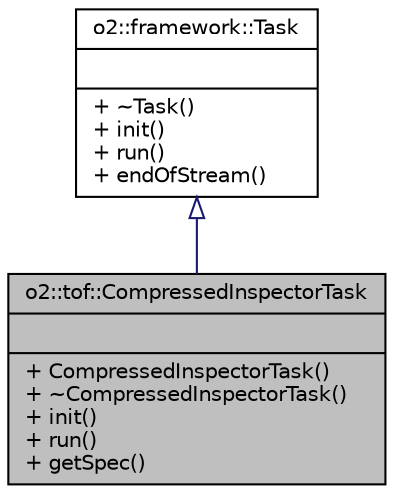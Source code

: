 digraph "o2::tof::CompressedInspectorTask"
{
 // INTERACTIVE_SVG=YES
  bgcolor="transparent";
  edge [fontname="Helvetica",fontsize="10",labelfontname="Helvetica",labelfontsize="10"];
  node [fontname="Helvetica",fontsize="10",shape=record];
  Node0 [label="{o2::tof::CompressedInspectorTask\n||+ CompressedInspectorTask()\l+ ~CompressedInspectorTask()\l+ init()\l+ run()\l+ getSpec()\l}",height=0.2,width=0.4,color="black", fillcolor="grey75", style="filled", fontcolor="black"];
  Node1 -> Node0 [dir="back",color="midnightblue",fontsize="10",style="solid",arrowtail="onormal",fontname="Helvetica"];
  Node1 [label="{o2::framework::Task\n||+ ~Task()\l+ init()\l+ run()\l+ endOfStream()\l}",height=0.2,width=0.4,color="black",URL="$de/dac/classo2_1_1framework_1_1Task.html"];
}

